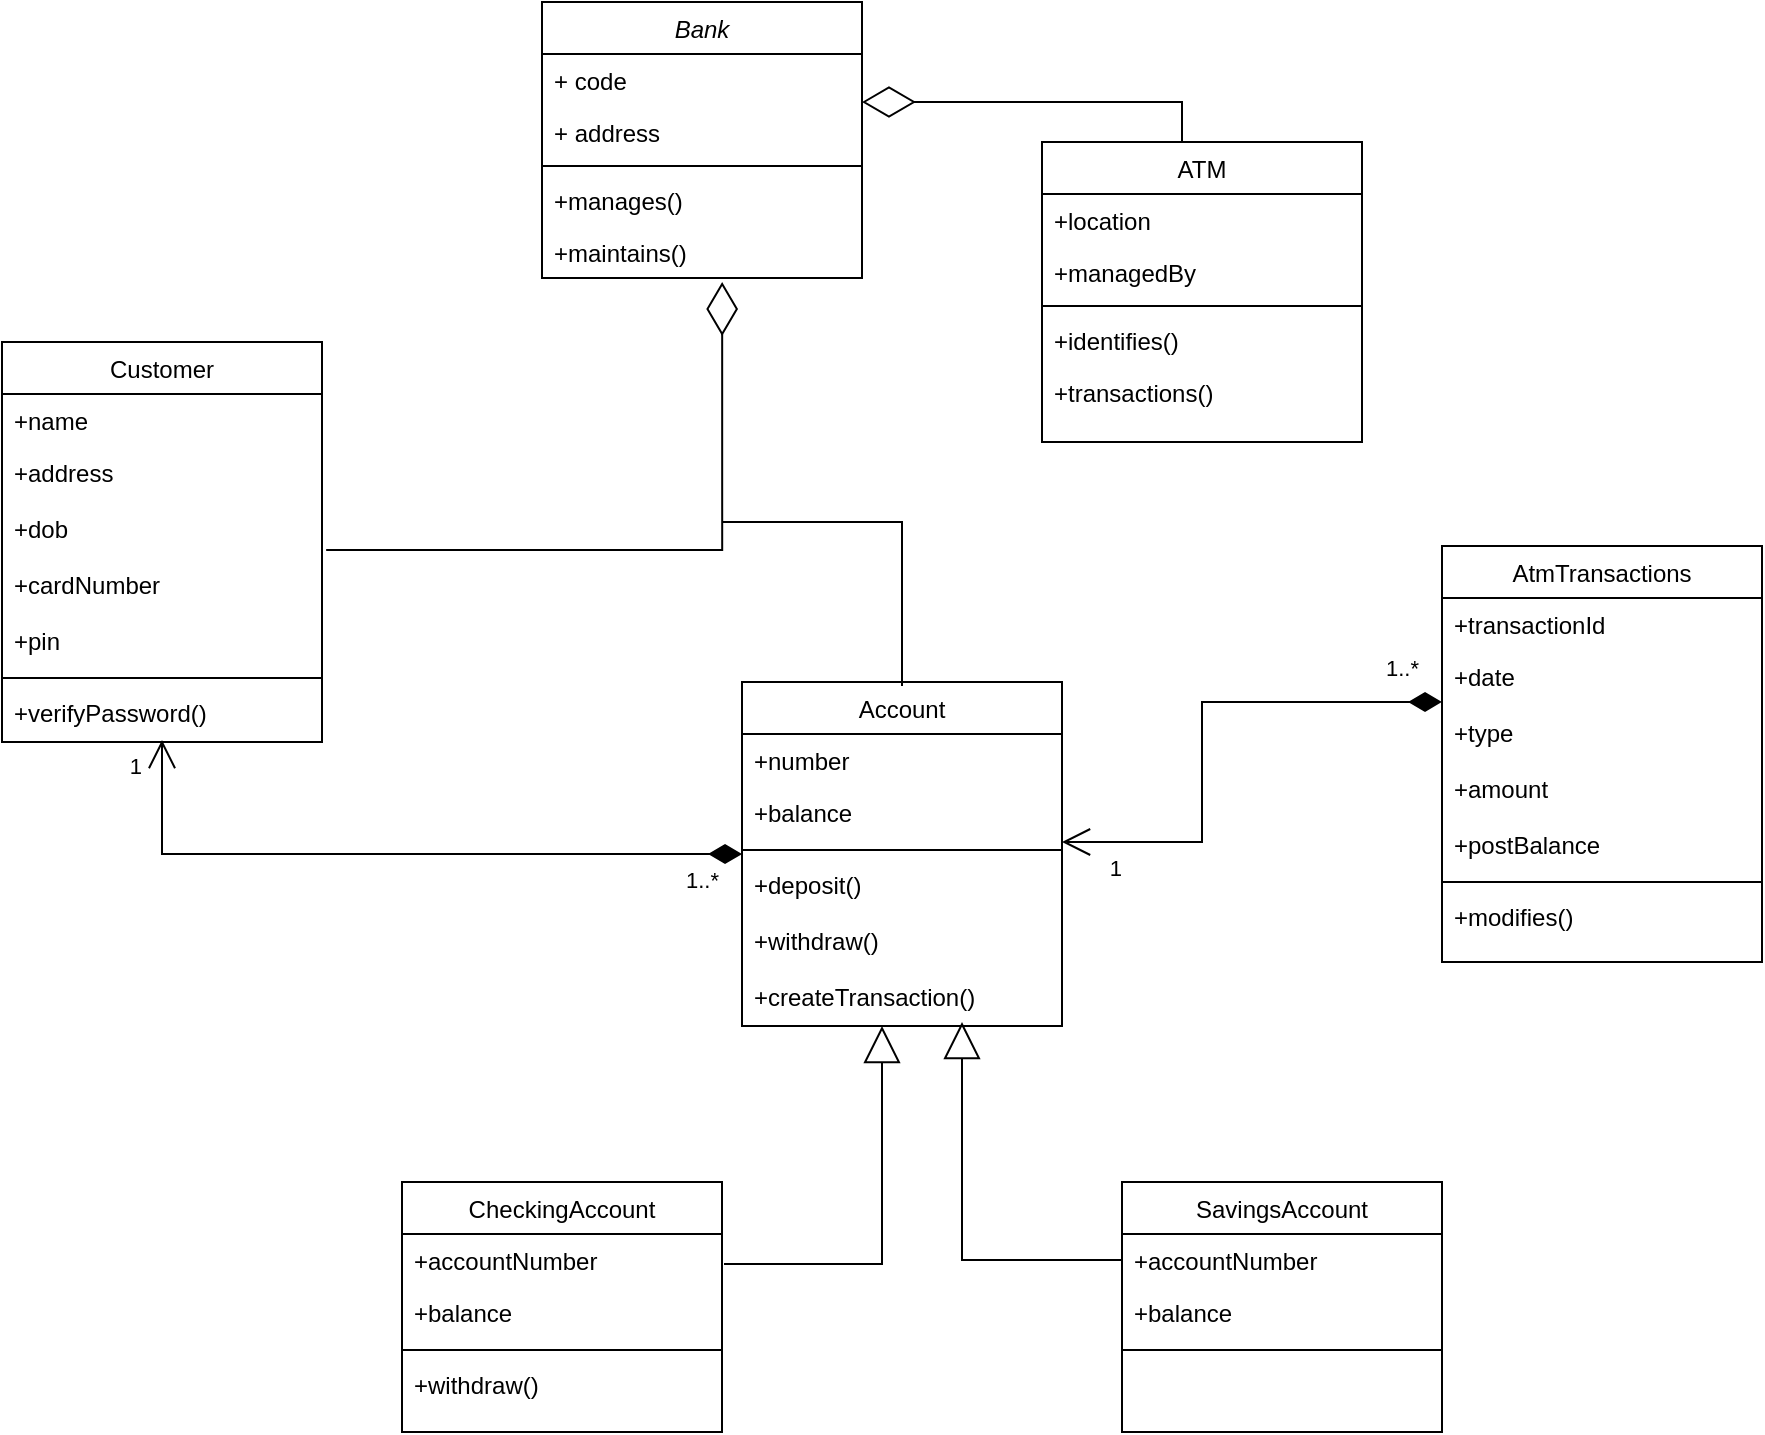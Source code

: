 <mxfile version="15.4.0" type="device"><diagram id="C5RBs43oDa-KdzZeNtuy" name="Page-1"><mxGraphModel dx="1422" dy="822" grid="1" gridSize="10" guides="1" tooltips="1" connect="1" arrows="1" fold="1" page="1" pageScale="1" pageWidth="827" pageHeight="1169" math="0" shadow="0"><root><mxCell id="WIyWlLk6GJQsqaUBKTNV-0"/><mxCell id="WIyWlLk6GJQsqaUBKTNV-1" parent="WIyWlLk6GJQsqaUBKTNV-0"/><mxCell id="zkfFHV4jXpPFQw0GAbJ--0" value="Bank" style="swimlane;fontStyle=2;align=center;verticalAlign=top;childLayout=stackLayout;horizontal=1;startSize=26;horizontalStack=0;resizeParent=1;resizeLast=0;collapsible=1;marginBottom=0;rounded=0;shadow=0;strokeWidth=1;" parent="WIyWlLk6GJQsqaUBKTNV-1" vertex="1"><mxGeometry x="310" y="50" width="160" height="138" as="geometry"><mxRectangle x="230" y="140" width="160" height="26" as="alternateBounds"/></mxGeometry></mxCell><mxCell id="zkfFHV4jXpPFQw0GAbJ--1" value="+ code" style="text;align=left;verticalAlign=top;spacingLeft=4;spacingRight=4;overflow=hidden;rotatable=0;points=[[0,0.5],[1,0.5]];portConstraint=eastwest;" parent="zkfFHV4jXpPFQw0GAbJ--0" vertex="1"><mxGeometry y="26" width="160" height="26" as="geometry"/></mxCell><mxCell id="zkfFHV4jXpPFQw0GAbJ--3" value="+ address" style="text;align=left;verticalAlign=top;spacingLeft=4;spacingRight=4;overflow=hidden;rotatable=0;points=[[0,0.5],[1,0.5]];portConstraint=eastwest;rounded=0;shadow=0;html=0;" parent="zkfFHV4jXpPFQw0GAbJ--0" vertex="1"><mxGeometry y="52" width="160" height="26" as="geometry"/></mxCell><mxCell id="zkfFHV4jXpPFQw0GAbJ--4" value="" style="line;html=1;strokeWidth=1;align=left;verticalAlign=middle;spacingTop=-1;spacingLeft=3;spacingRight=3;rotatable=0;labelPosition=right;points=[];portConstraint=eastwest;" parent="zkfFHV4jXpPFQw0GAbJ--0" vertex="1"><mxGeometry y="78" width="160" height="8" as="geometry"/></mxCell><mxCell id="zkfFHV4jXpPFQw0GAbJ--5" value="+manages()&#10;" style="text;align=left;verticalAlign=top;spacingLeft=4;spacingRight=4;overflow=hidden;rotatable=0;points=[[0,0.5],[1,0.5]];portConstraint=eastwest;" parent="zkfFHV4jXpPFQw0GAbJ--0" vertex="1"><mxGeometry y="86" width="160" height="26" as="geometry"/></mxCell><mxCell id="zkfFHV4jXpPFQw0GAbJ--6" value="Customer" style="swimlane;fontStyle=0;align=center;verticalAlign=top;childLayout=stackLayout;horizontal=1;startSize=26;horizontalStack=0;resizeParent=1;resizeLast=0;collapsible=1;marginBottom=0;rounded=0;shadow=0;strokeWidth=1;" parent="WIyWlLk6GJQsqaUBKTNV-1" vertex="1"><mxGeometry x="40" y="220" width="160" height="200" as="geometry"><mxRectangle x="120" y="360" width="160" height="26" as="alternateBounds"/></mxGeometry></mxCell><mxCell id="zkfFHV4jXpPFQw0GAbJ--7" value="+name&#10;&#10;" style="text;align=left;verticalAlign=top;spacingLeft=4;spacingRight=4;overflow=hidden;rotatable=0;points=[[0,0.5],[1,0.5]];portConstraint=eastwest;" parent="zkfFHV4jXpPFQw0GAbJ--6" vertex="1"><mxGeometry y="26" width="160" height="26" as="geometry"/></mxCell><mxCell id="zkfFHV4jXpPFQw0GAbJ--8" value="+address" style="text;align=left;verticalAlign=top;spacingLeft=4;spacingRight=4;overflow=hidden;rotatable=0;points=[[0,0.5],[1,0.5]];portConstraint=eastwest;rounded=0;shadow=0;html=0;" parent="zkfFHV4jXpPFQw0GAbJ--6" vertex="1"><mxGeometry y="52" width="160" height="28" as="geometry"/></mxCell><mxCell id="t6yLaiPXItSCtnGt8TLA-0" value="+dob&#10;" style="text;align=left;verticalAlign=top;spacingLeft=4;spacingRight=4;overflow=hidden;rotatable=0;points=[[0,0.5],[1,0.5]];portConstraint=eastwest;rounded=0;shadow=0;html=0;" vertex="1" parent="zkfFHV4jXpPFQw0GAbJ--6"><mxGeometry y="80" width="160" height="28" as="geometry"/></mxCell><mxCell id="t6yLaiPXItSCtnGt8TLA-1" value="+cardNumber&#10;" style="text;align=left;verticalAlign=top;spacingLeft=4;spacingRight=4;overflow=hidden;rotatable=0;points=[[0,0.5],[1,0.5]];portConstraint=eastwest;rounded=0;shadow=0;html=0;" vertex="1" parent="zkfFHV4jXpPFQw0GAbJ--6"><mxGeometry y="108" width="160" height="28" as="geometry"/></mxCell><mxCell id="t6yLaiPXItSCtnGt8TLA-2" value="+pin" style="text;align=left;verticalAlign=top;spacingLeft=4;spacingRight=4;overflow=hidden;rotatable=0;points=[[0,0.5],[1,0.5]];portConstraint=eastwest;rounded=0;shadow=0;html=0;" vertex="1" parent="zkfFHV4jXpPFQw0GAbJ--6"><mxGeometry y="136" width="160" height="28" as="geometry"/></mxCell><mxCell id="zkfFHV4jXpPFQw0GAbJ--9" value="" style="line;html=1;strokeWidth=1;align=left;verticalAlign=middle;spacingTop=-1;spacingLeft=3;spacingRight=3;rotatable=0;labelPosition=right;points=[];portConstraint=eastwest;" parent="zkfFHV4jXpPFQw0GAbJ--6" vertex="1"><mxGeometry y="164" width="160" height="8" as="geometry"/></mxCell><mxCell id="zkfFHV4jXpPFQw0GAbJ--10" value="+verifyPassword()" style="text;align=left;verticalAlign=top;spacingLeft=4;spacingRight=4;overflow=hidden;rotatable=0;points=[[0,0.5],[1,0.5]];portConstraint=eastwest;fontStyle=0" parent="zkfFHV4jXpPFQw0GAbJ--6" vertex="1"><mxGeometry y="172" width="160" height="26" as="geometry"/></mxCell><mxCell id="zkfFHV4jXpPFQw0GAbJ--13" value="Account" style="swimlane;fontStyle=0;align=center;verticalAlign=top;childLayout=stackLayout;horizontal=1;startSize=26;horizontalStack=0;resizeParent=1;resizeLast=0;collapsible=1;marginBottom=0;rounded=0;shadow=0;strokeWidth=1;" parent="WIyWlLk6GJQsqaUBKTNV-1" vertex="1"><mxGeometry x="410" y="390" width="160" height="172" as="geometry"><mxRectangle x="340" y="380" width="170" height="26" as="alternateBounds"/></mxGeometry></mxCell><mxCell id="zkfFHV4jXpPFQw0GAbJ--14" value="+number" style="text;align=left;verticalAlign=top;spacingLeft=4;spacingRight=4;overflow=hidden;rotatable=0;points=[[0,0.5],[1,0.5]];portConstraint=eastwest;" parent="zkfFHV4jXpPFQw0GAbJ--13" vertex="1"><mxGeometry y="26" width="160" height="26" as="geometry"/></mxCell><mxCell id="t6yLaiPXItSCtnGt8TLA-4" value="+balance" style="text;align=left;verticalAlign=top;spacingLeft=4;spacingRight=4;overflow=hidden;rotatable=0;points=[[0,0.5],[1,0.5]];portConstraint=eastwest;" vertex="1" parent="zkfFHV4jXpPFQw0GAbJ--13"><mxGeometry y="52" width="160" height="28" as="geometry"/></mxCell><mxCell id="zkfFHV4jXpPFQw0GAbJ--15" value="" style="line;html=1;strokeWidth=1;align=left;verticalAlign=middle;spacingTop=-1;spacingLeft=3;spacingRight=3;rotatable=0;labelPosition=right;points=[];portConstraint=eastwest;" parent="zkfFHV4jXpPFQw0GAbJ--13" vertex="1"><mxGeometry y="80" width="160" height="8" as="geometry"/></mxCell><mxCell id="t6yLaiPXItSCtnGt8TLA-6" value="+deposit()" style="text;align=left;verticalAlign=top;spacingLeft=4;spacingRight=4;overflow=hidden;rotatable=0;points=[[0,0.5],[1,0.5]];portConstraint=eastwest;" vertex="1" parent="zkfFHV4jXpPFQw0GAbJ--13"><mxGeometry y="88" width="160" height="28" as="geometry"/></mxCell><mxCell id="t6yLaiPXItSCtnGt8TLA-7" value="+withdraw()" style="text;align=left;verticalAlign=top;spacingLeft=4;spacingRight=4;overflow=hidden;rotatable=0;points=[[0,0.5],[1,0.5]];portConstraint=eastwest;" vertex="1" parent="zkfFHV4jXpPFQw0GAbJ--13"><mxGeometry y="116" width="160" height="28" as="geometry"/></mxCell><mxCell id="t6yLaiPXItSCtnGt8TLA-8" value="+createTransaction()" style="text;align=left;verticalAlign=top;spacingLeft=4;spacingRight=4;overflow=hidden;rotatable=0;points=[[0,0.5],[1,0.5]];portConstraint=eastwest;" vertex="1" parent="zkfFHV4jXpPFQw0GAbJ--13"><mxGeometry y="144" width="160" height="28" as="geometry"/></mxCell><mxCell id="zkfFHV4jXpPFQw0GAbJ--17" value="ATM" style="swimlane;fontStyle=0;align=center;verticalAlign=top;childLayout=stackLayout;horizontal=1;startSize=26;horizontalStack=0;resizeParent=1;resizeLast=0;collapsible=1;marginBottom=0;rounded=0;shadow=0;strokeWidth=1;" parent="WIyWlLk6GJQsqaUBKTNV-1" vertex="1"><mxGeometry x="560" y="120" width="160" height="150" as="geometry"><mxRectangle x="550" y="140" width="160" height="26" as="alternateBounds"/></mxGeometry></mxCell><mxCell id="zkfFHV4jXpPFQw0GAbJ--20" value="+location" style="text;align=left;verticalAlign=top;spacingLeft=4;spacingRight=4;overflow=hidden;rotatable=0;points=[[0,0.5],[1,0.5]];portConstraint=eastwest;rounded=0;shadow=0;html=0;" parent="zkfFHV4jXpPFQw0GAbJ--17" vertex="1"><mxGeometry y="26" width="160" height="26" as="geometry"/></mxCell><mxCell id="zkfFHV4jXpPFQw0GAbJ--22" value="+managedBy" style="text;align=left;verticalAlign=top;spacingLeft=4;spacingRight=4;overflow=hidden;rotatable=0;points=[[0,0.5],[1,0.5]];portConstraint=eastwest;rounded=0;shadow=0;html=0;" parent="zkfFHV4jXpPFQw0GAbJ--17" vertex="1"><mxGeometry y="52" width="160" height="26" as="geometry"/></mxCell><mxCell id="zkfFHV4jXpPFQw0GAbJ--23" value="" style="line;html=1;strokeWidth=1;align=left;verticalAlign=middle;spacingTop=-1;spacingLeft=3;spacingRight=3;rotatable=0;labelPosition=right;points=[];portConstraint=eastwest;" parent="zkfFHV4jXpPFQw0GAbJ--17" vertex="1"><mxGeometry y="78" width="160" height="8" as="geometry"/></mxCell><mxCell id="zkfFHV4jXpPFQw0GAbJ--24" value="+identifies()" style="text;align=left;verticalAlign=top;spacingLeft=4;spacingRight=4;overflow=hidden;rotatable=0;points=[[0,0.5],[1,0.5]];portConstraint=eastwest;" parent="zkfFHV4jXpPFQw0GAbJ--17" vertex="1"><mxGeometry y="86" width="160" height="26" as="geometry"/></mxCell><mxCell id="zkfFHV4jXpPFQw0GAbJ--25" value="+transactions()" style="text;align=left;verticalAlign=top;spacingLeft=4;spacingRight=4;overflow=hidden;rotatable=0;points=[[0,0.5],[1,0.5]];portConstraint=eastwest;" parent="zkfFHV4jXpPFQw0GAbJ--17" vertex="1"><mxGeometry y="112" width="160" height="26" as="geometry"/></mxCell><mxCell id="t6yLaiPXItSCtnGt8TLA-9" value="AtmTransactions" style="swimlane;fontStyle=0;align=center;verticalAlign=top;childLayout=stackLayout;horizontal=1;startSize=26;horizontalStack=0;resizeParent=1;resizeLast=0;collapsible=1;marginBottom=0;rounded=0;shadow=0;strokeWidth=1;" vertex="1" parent="WIyWlLk6GJQsqaUBKTNV-1"><mxGeometry x="760" y="322" width="160" height="208" as="geometry"><mxRectangle x="340" y="380" width="170" height="26" as="alternateBounds"/></mxGeometry></mxCell><mxCell id="t6yLaiPXItSCtnGt8TLA-10" value="+transactionId" style="text;align=left;verticalAlign=top;spacingLeft=4;spacingRight=4;overflow=hidden;rotatable=0;points=[[0,0.5],[1,0.5]];portConstraint=eastwest;" vertex="1" parent="t6yLaiPXItSCtnGt8TLA-9"><mxGeometry y="26" width="160" height="26" as="geometry"/></mxCell><mxCell id="t6yLaiPXItSCtnGt8TLA-11" value="+date" style="text;align=left;verticalAlign=top;spacingLeft=4;spacingRight=4;overflow=hidden;rotatable=0;points=[[0,0.5],[1,0.5]];portConstraint=eastwest;" vertex="1" parent="t6yLaiPXItSCtnGt8TLA-9"><mxGeometry y="52" width="160" height="28" as="geometry"/></mxCell><mxCell id="t6yLaiPXItSCtnGt8TLA-16" value="+type" style="text;align=left;verticalAlign=top;spacingLeft=4;spacingRight=4;overflow=hidden;rotatable=0;points=[[0,0.5],[1,0.5]];portConstraint=eastwest;" vertex="1" parent="t6yLaiPXItSCtnGt8TLA-9"><mxGeometry y="80" width="160" height="28" as="geometry"/></mxCell><mxCell id="t6yLaiPXItSCtnGt8TLA-17" value="+amount&#10;" style="text;align=left;verticalAlign=top;spacingLeft=4;spacingRight=4;overflow=hidden;rotatable=0;points=[[0,0.5],[1,0.5]];portConstraint=eastwest;" vertex="1" parent="t6yLaiPXItSCtnGt8TLA-9"><mxGeometry y="108" width="160" height="28" as="geometry"/></mxCell><mxCell id="t6yLaiPXItSCtnGt8TLA-54" value="+postBalance" style="text;align=left;verticalAlign=top;spacingLeft=4;spacingRight=4;overflow=hidden;rotatable=0;points=[[0,0.5],[1,0.5]];portConstraint=eastwest;" vertex="1" parent="t6yLaiPXItSCtnGt8TLA-9"><mxGeometry y="136" width="160" height="28" as="geometry"/></mxCell><mxCell id="t6yLaiPXItSCtnGt8TLA-12" value="" style="line;html=1;strokeWidth=1;align=left;verticalAlign=middle;spacingTop=-1;spacingLeft=3;spacingRight=3;rotatable=0;labelPosition=right;points=[];portConstraint=eastwest;" vertex="1" parent="t6yLaiPXItSCtnGt8TLA-9"><mxGeometry y="164" width="160" height="8" as="geometry"/></mxCell><mxCell id="t6yLaiPXItSCtnGt8TLA-13" value="+modifies()" style="text;align=left;verticalAlign=top;spacingLeft=4;spacingRight=4;overflow=hidden;rotatable=0;points=[[0,0.5],[1,0.5]];portConstraint=eastwest;" vertex="1" parent="t6yLaiPXItSCtnGt8TLA-9"><mxGeometry y="172" width="160" height="28" as="geometry"/></mxCell><mxCell id="t6yLaiPXItSCtnGt8TLA-19" value="CheckingAccount" style="swimlane;fontStyle=0;align=center;verticalAlign=top;childLayout=stackLayout;horizontal=1;startSize=26;horizontalStack=0;resizeParent=1;resizeLast=0;collapsible=1;marginBottom=0;rounded=0;shadow=0;strokeWidth=1;" vertex="1" parent="WIyWlLk6GJQsqaUBKTNV-1"><mxGeometry x="240" y="640" width="160" height="125" as="geometry"><mxRectangle x="340" y="380" width="170" height="26" as="alternateBounds"/></mxGeometry></mxCell><mxCell id="t6yLaiPXItSCtnGt8TLA-20" value="+accountNumber" style="text;align=left;verticalAlign=top;spacingLeft=4;spacingRight=4;overflow=hidden;rotatable=0;points=[[0,0.5],[1,0.5]];portConstraint=eastwest;" vertex="1" parent="t6yLaiPXItSCtnGt8TLA-19"><mxGeometry y="26" width="160" height="26" as="geometry"/></mxCell><mxCell id="t6yLaiPXItSCtnGt8TLA-21" value="+balance" style="text;align=left;verticalAlign=top;spacingLeft=4;spacingRight=4;overflow=hidden;rotatable=0;points=[[0,0.5],[1,0.5]];portConstraint=eastwest;" vertex="1" parent="t6yLaiPXItSCtnGt8TLA-19"><mxGeometry y="52" width="160" height="28" as="geometry"/></mxCell><mxCell id="t6yLaiPXItSCtnGt8TLA-22" value="" style="line;html=1;strokeWidth=1;align=left;verticalAlign=middle;spacingTop=-1;spacingLeft=3;spacingRight=3;rotatable=0;labelPosition=right;points=[];portConstraint=eastwest;" vertex="1" parent="t6yLaiPXItSCtnGt8TLA-19"><mxGeometry y="80" width="160" height="8" as="geometry"/></mxCell><mxCell id="t6yLaiPXItSCtnGt8TLA-24" value="+withdraw()" style="text;align=left;verticalAlign=top;spacingLeft=4;spacingRight=4;overflow=hidden;rotatable=0;points=[[0,0.5],[1,0.5]];portConstraint=eastwest;" vertex="1" parent="t6yLaiPXItSCtnGt8TLA-19"><mxGeometry y="88" width="160" height="28" as="geometry"/></mxCell><mxCell id="t6yLaiPXItSCtnGt8TLA-26" value="SavingsAccount" style="swimlane;fontStyle=0;align=center;verticalAlign=top;childLayout=stackLayout;horizontal=1;startSize=26;horizontalStack=0;resizeParent=1;resizeLast=0;collapsible=1;marginBottom=0;rounded=0;shadow=0;strokeWidth=1;" vertex="1" parent="WIyWlLk6GJQsqaUBKTNV-1"><mxGeometry x="600" y="640" width="160" height="125" as="geometry"><mxRectangle x="340" y="380" width="170" height="26" as="alternateBounds"/></mxGeometry></mxCell><mxCell id="t6yLaiPXItSCtnGt8TLA-27" value="+accountNumber" style="text;align=left;verticalAlign=top;spacingLeft=4;spacingRight=4;overflow=hidden;rotatable=0;points=[[0,0.5],[1,0.5]];portConstraint=eastwest;" vertex="1" parent="t6yLaiPXItSCtnGt8TLA-26"><mxGeometry y="26" width="160" height="26" as="geometry"/></mxCell><mxCell id="t6yLaiPXItSCtnGt8TLA-28" value="+balance" style="text;align=left;verticalAlign=top;spacingLeft=4;spacingRight=4;overflow=hidden;rotatable=0;points=[[0,0.5],[1,0.5]];portConstraint=eastwest;" vertex="1" parent="t6yLaiPXItSCtnGt8TLA-26"><mxGeometry y="52" width="160" height="28" as="geometry"/></mxCell><mxCell id="t6yLaiPXItSCtnGt8TLA-29" value="" style="line;html=1;strokeWidth=1;align=left;verticalAlign=middle;spacingTop=-1;spacingLeft=3;spacingRight=3;rotatable=0;labelPosition=right;points=[];portConstraint=eastwest;" vertex="1" parent="t6yLaiPXItSCtnGt8TLA-26"><mxGeometry y="80" width="160" height="8" as="geometry"/></mxCell><mxCell id="t6yLaiPXItSCtnGt8TLA-35" value="" style="endArrow=diamondThin;endFill=0;endSize=24;html=1;rounded=0;edgeStyle=orthogonalEdgeStyle;" edge="1" parent="WIyWlLk6GJQsqaUBKTNV-1"><mxGeometry width="160" relative="1" as="geometry"><mxPoint x="630" y="120" as="sourcePoint"/><mxPoint x="470" y="100" as="targetPoint"/><Array as="points"><mxPoint x="630" y="100"/></Array></mxGeometry></mxCell><mxCell id="t6yLaiPXItSCtnGt8TLA-34" value="+maintains()" style="text;align=left;verticalAlign=top;spacingLeft=4;spacingRight=4;overflow=hidden;rotatable=0;points=[[0,0.5],[1,0.5]];portConstraint=eastwest;" vertex="1" parent="WIyWlLk6GJQsqaUBKTNV-1"><mxGeometry x="310" y="162" width="160" height="26" as="geometry"/></mxCell><mxCell id="t6yLaiPXItSCtnGt8TLA-43" value="" style="endArrow=none;html=1;rounded=0;edgeStyle=orthogonalEdgeStyle;" edge="1" parent="WIyWlLk6GJQsqaUBKTNV-1"><mxGeometry width="50" height="50" relative="1" as="geometry"><mxPoint x="490" y="392" as="sourcePoint"/><mxPoint x="400" y="310" as="targetPoint"/><Array as="points"><mxPoint x="490" y="392"/><mxPoint x="490" y="310"/></Array></mxGeometry></mxCell><mxCell id="t6yLaiPXItSCtnGt8TLA-44" value="" style="endArrow=diamondThin;endFill=0;endSize=24;html=1;rounded=0;edgeStyle=orthogonalEdgeStyle;exitX=1.013;exitY=-0.143;exitDx=0;exitDy=0;exitPerimeter=0;entryX=0.563;entryY=1.077;entryDx=0;entryDy=0;entryPerimeter=0;" edge="1" parent="WIyWlLk6GJQsqaUBKTNV-1" source="t6yLaiPXItSCtnGt8TLA-1" target="t6yLaiPXItSCtnGt8TLA-34"><mxGeometry width="160" relative="1" as="geometry"><mxPoint x="500" y="400" as="sourcePoint"/><mxPoint x="660" y="400" as="targetPoint"/><Array as="points"><mxPoint x="400" y="324"/></Array></mxGeometry></mxCell><mxCell id="t6yLaiPXItSCtnGt8TLA-45" value="" style="endArrow=open;html=1;endSize=12;startArrow=diamondThin;startSize=14;startFill=1;edgeStyle=orthogonalEdgeStyle;rounded=0;exitX=0;exitY=-0.071;exitDx=0;exitDy=0;exitPerimeter=0;entryX=0.5;entryY=1.038;entryDx=0;entryDy=0;entryPerimeter=0;" edge="1" parent="WIyWlLk6GJQsqaUBKTNV-1" source="t6yLaiPXItSCtnGt8TLA-6" target="zkfFHV4jXpPFQw0GAbJ--10"><mxGeometry x="-0.078" relative="1" as="geometry"><mxPoint x="500" y="400" as="sourcePoint"/><mxPoint x="660" y="400" as="targetPoint"/><mxPoint as="offset"/></mxGeometry></mxCell><mxCell id="t6yLaiPXItSCtnGt8TLA-46" value="1..*" style="edgeLabel;resizable=0;html=1;align=left;verticalAlign=top;" connectable="0" vertex="1" parent="t6yLaiPXItSCtnGt8TLA-45"><mxGeometry x="-1" relative="1" as="geometry"><mxPoint x="-30" as="offset"/></mxGeometry></mxCell><mxCell id="t6yLaiPXItSCtnGt8TLA-47" value="1" style="edgeLabel;resizable=0;html=1;align=right;verticalAlign=top;" connectable="0" vertex="1" parent="t6yLaiPXItSCtnGt8TLA-45"><mxGeometry x="1" relative="1" as="geometry"><mxPoint x="-10" as="offset"/></mxGeometry></mxCell><mxCell id="t6yLaiPXItSCtnGt8TLA-49" value="" style="endArrow=block;endSize=16;endFill=0;html=1;rounded=0;edgeStyle=orthogonalEdgeStyle;exitX=0;exitY=0.5;exitDx=0;exitDy=0;" edge="1" parent="WIyWlLk6GJQsqaUBKTNV-1" source="t6yLaiPXItSCtnGt8TLA-27"><mxGeometry width="160" relative="1" as="geometry"><mxPoint x="580" y="669" as="sourcePoint"/><mxPoint x="520" y="560" as="targetPoint"/><Array as="points"><mxPoint x="520" y="679"/></Array></mxGeometry></mxCell><mxCell id="t6yLaiPXItSCtnGt8TLA-50" value="" style="endArrow=block;endSize=16;endFill=0;html=1;rounded=0;edgeStyle=orthogonalEdgeStyle;" edge="1" parent="WIyWlLk6GJQsqaUBKTNV-1"><mxGeometry width="160" relative="1" as="geometry"><mxPoint x="401" y="681" as="sourcePoint"/><mxPoint x="480" y="562" as="targetPoint"/><Array as="points"><mxPoint x="401" y="681"/><mxPoint x="480" y="681"/></Array></mxGeometry></mxCell><mxCell id="t6yLaiPXItSCtnGt8TLA-51" value="" style="endArrow=open;html=1;endSize=12;startArrow=diamondThin;startSize=14;startFill=1;edgeStyle=orthogonalEdgeStyle;rounded=0;entryX=1;entryY=1;entryDx=0;entryDy=0;entryPerimeter=0;" edge="1" parent="WIyWlLk6GJQsqaUBKTNV-1" target="t6yLaiPXItSCtnGt8TLA-4"><mxGeometry x="-0.078" relative="1" as="geometry"><mxPoint x="760" y="400" as="sourcePoint"/><mxPoint x="580" y="469.998" as="targetPoint"/><Array as="points"><mxPoint x="760" y="400"/><mxPoint x="640" y="400"/><mxPoint x="640" y="470"/></Array><mxPoint as="offset"/></mxGeometry></mxCell><mxCell id="t6yLaiPXItSCtnGt8TLA-52" value="1..*" style="edgeLabel;resizable=0;html=1;align=left;verticalAlign=top;" connectable="0" vertex="1" parent="t6yLaiPXItSCtnGt8TLA-51"><mxGeometry x="-1" relative="1" as="geometry"><mxPoint x="-30" y="-30" as="offset"/></mxGeometry></mxCell><mxCell id="t6yLaiPXItSCtnGt8TLA-53" value="1" style="edgeLabel;resizable=0;html=1;align=right;verticalAlign=top;" connectable="0" vertex="1" parent="t6yLaiPXItSCtnGt8TLA-51"><mxGeometry x="1" relative="1" as="geometry"><mxPoint x="30" as="offset"/></mxGeometry></mxCell></root></mxGraphModel></diagram></mxfile>